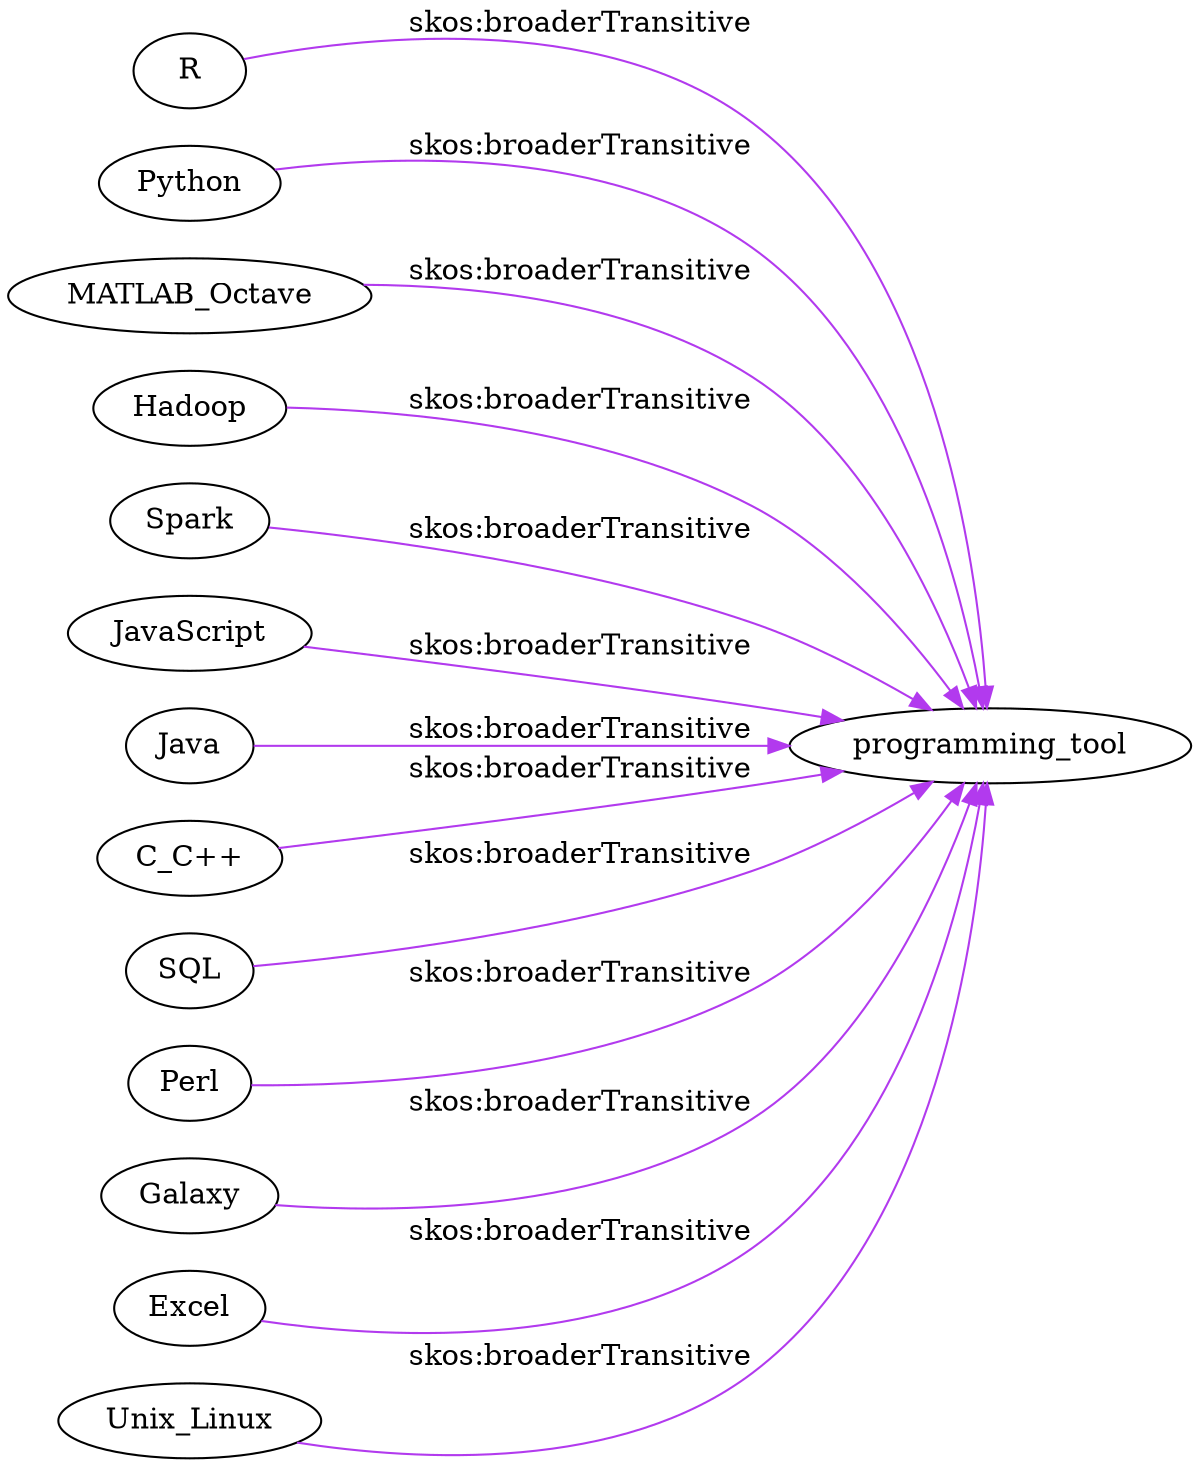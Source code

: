 digraph {
    rankdir = LR;
    
    R -> programming_tool [color = "darkorchid2", label = "skos:broaderTransitive"]
    Python -> programming_tool [color = "darkorchid2", label = "skos:broaderTransitive"]
    MATLAB_Octave -> programming_tool [color = "darkorchid2", label = "skos:broaderTransitive"]
    Hadoop -> programming_tool [color = "darkorchid2", label = "skos:broaderTransitive"]
    Spark -> programming_tool [color = "darkorchid2", label = "skos:broaderTransitive"]
    JavaScript -> programming_tool [color = "darkorchid2", label = "skos:broaderTransitive"]
    Java -> programming_tool [color = "darkorchid2", label = "skos:broaderTransitive"]
    C -> programming_tool [color = "darkorchid2", label = "skos:broaderTransitive"]
    SQL -> programming_tool [color = "darkorchid2", label = "skos:broaderTransitive"]
    Perl -> programming_tool [color = "darkorchid2", label = "skos:broaderTransitive"]
    Galaxy -> programming_tool [color = "darkorchid2", label = "skos:broaderTransitive"]
    Excel -> programming_tool [color = "darkorchid2", label = "skos:broaderTransitive"]
    Unix_Linux -> programming_tool [color = "darkorchid2", label = "skos:broaderTransitive"]
    
    C [label = "C_C++"]
    
    {rank=same; R, Python, MATLAB_Octave, Hadoop, Spark, JavaScript, Java, C, SQL, Perl, Galaxy, Excel}
}